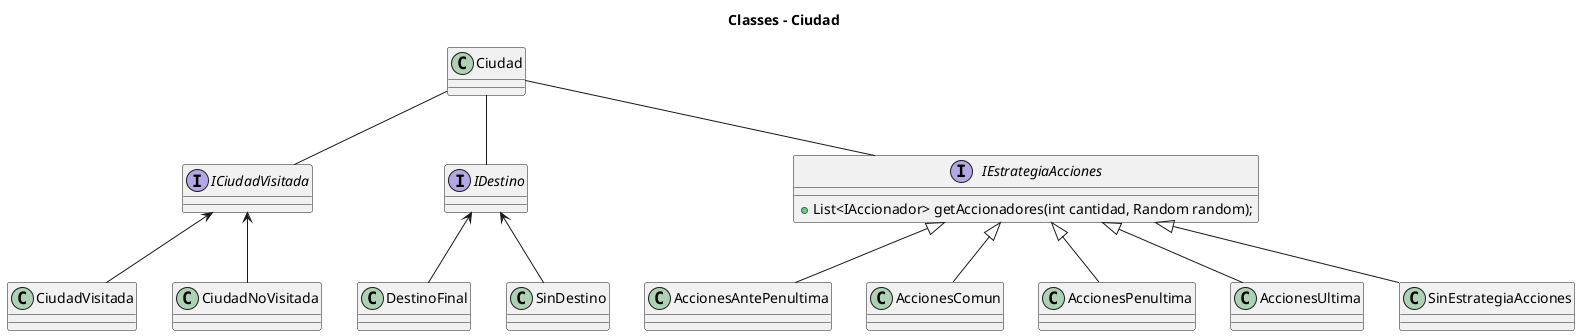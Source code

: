 @startuml

title Classes - Ciudad


class Ciudad

class CiudadVisitada
class CiudadNoVisitada
class DestinoFinal 
class SinDestino

interface ICiudadVisitada
interface IDestino 

interface IEstrategiaAcciones {
  + List<IAccionador> getAccionadores(int cantidad, Random random);
}
class AccionesAntePenultima
class AccionesComun
class AccionesPenultima
class AccionesUltima
class SinEstrategiaAcciones

IEstrategiaAcciones <|-- AccionesAntePenultima
IEstrategiaAcciones <|-- AccionesComun
IEstrategiaAcciones <|-- AccionesPenultima
IEstrategiaAcciones <|-- AccionesUltima
IEstrategiaAcciones <|-- SinEstrategiaAcciones

ICiudadVisitada <-- CiudadVisitada
ICiudadVisitada <-- CiudadNoVisitada

Ciudad -- IDestino
Ciudad -- IEstrategiaAcciones
Ciudad -- ICiudadVisitada

IDestino  <-- DestinoFinal
IDestino <-- SinDestino



@enduml